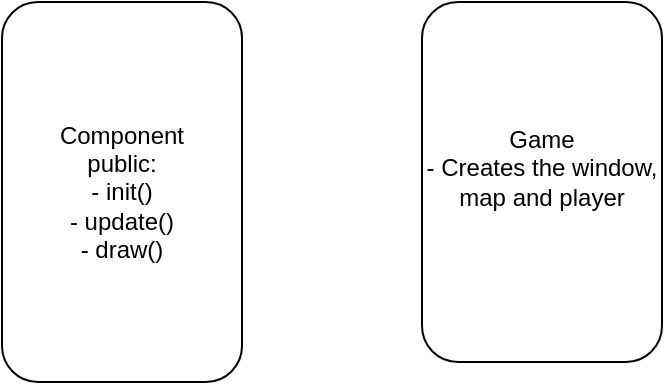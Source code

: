 <mxfile version="22.0.4" type="github">
  <diagram name="Pagina-1" id="7HEJ_00uVLx2teGqQabP">
    <mxGraphModel dx="1290" dy="534" grid="1" gridSize="10" guides="1" tooltips="1" connect="1" arrows="1" fold="1" page="1" pageScale="1" pageWidth="827" pageHeight="1169" math="0" shadow="0">
      <root>
        <mxCell id="0" />
        <mxCell id="1" parent="0" />
        <mxCell id="nNqj2IortEndfVr5p308-1" value="Component&lt;br&gt;public:&lt;br&gt;- init()&lt;br&gt;- update()&lt;br&gt;- draw()" style="rounded=1;whiteSpace=wrap;html=1;" parent="1" vertex="1">
          <mxGeometry x="20" y="20" width="120" height="190" as="geometry" />
        </mxCell>
        <mxCell id="rKRRiK7rs89wT9z3kizz-1" value="Game&lt;br&gt;&lt;div&gt;- Creates the window, map and player&lt;/div&gt;&lt;div&gt;&lt;br&gt;&lt;/div&gt;" style="rounded=1;whiteSpace=wrap;html=1;" vertex="1" parent="1">
          <mxGeometry x="230" y="20" width="120" height="180" as="geometry" />
        </mxCell>
      </root>
    </mxGraphModel>
  </diagram>
</mxfile>
